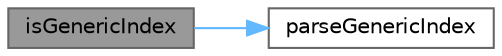 digraph "isGenericIndex"
{
 // INTERACTIVE_SVG=YES
 // LATEX_PDF_SIZE
  bgcolor="transparent";
  edge [fontname=Helvetica,fontsize=10,labelfontname=Helvetica,labelfontsize=10];
  node [fontname=Helvetica,fontsize=10,shape=box,height=0.2,width=0.4];
  rankdir="LR";
  Node1 [label="isGenericIndex",height=0.2,width=0.4,color="gray40", fillcolor="grey60", style="filled", fontcolor="black",tooltip=" "];
  Node1 -> Node2 [color="steelblue1",style="solid"];
  Node2 [label="parseGenericIndex",height=0.2,width=0.4,color="grey40", fillcolor="white", style="filled",URL="$group__utilities.html#gaaaf0a7b8d32bf590481615f49ece22c8",tooltip="Convert std::string (GENERIC-...) to QuantExt::Index."];
}
